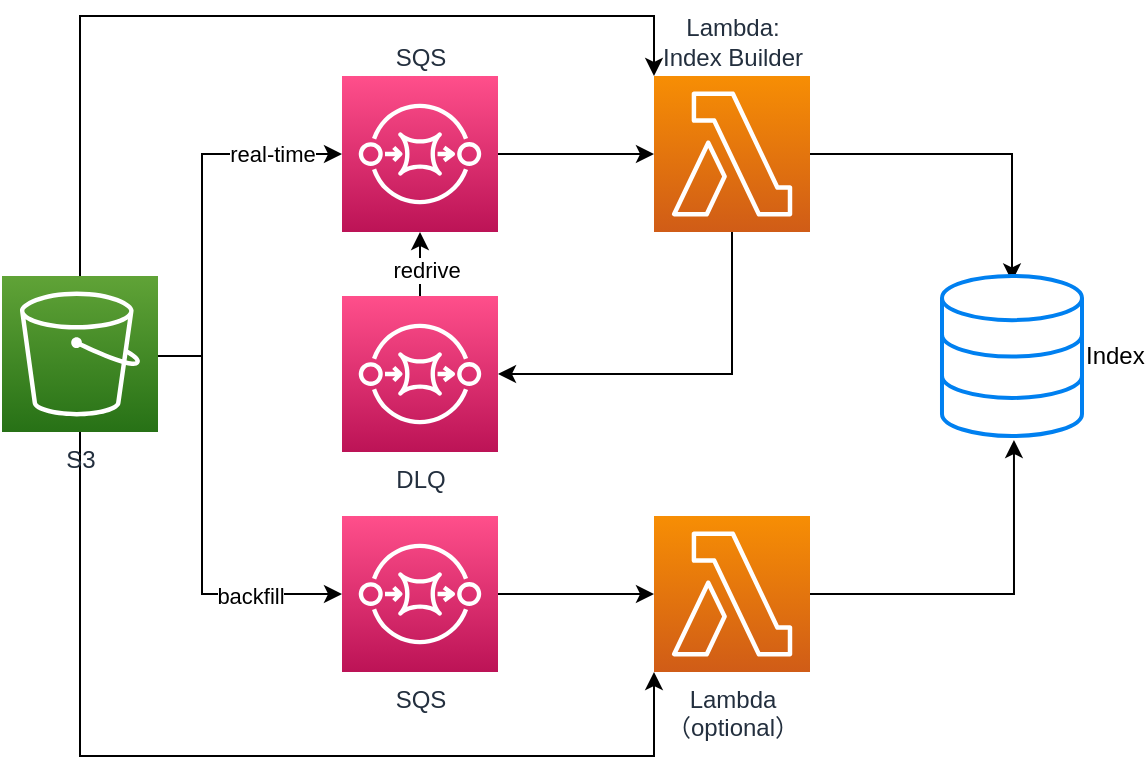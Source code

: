 <mxfile version="20.0.3" type="github">
  <diagram id="OQby812_IUW3mhj-G5Hd" name="Page-1">
    <mxGraphModel dx="2066" dy="1096" grid="1" gridSize="10" guides="1" tooltips="1" connect="1" arrows="1" fold="1" page="1" pageScale="1" pageWidth="850" pageHeight="1100" math="0" shadow="0">
      <root>
        <mxCell id="0" />
        <mxCell id="1" parent="0" />
        <mxCell id="NGKsgp37C608mD66TsKP-9" style="edgeStyle=orthogonalEdgeStyle;rounded=0;orthogonalLoop=1;jettySize=auto;html=1;" edge="1" parent="1" source="NGKsgp37C608mD66TsKP-1" target="NGKsgp37C608mD66TsKP-3">
          <mxGeometry relative="1" as="geometry" />
        </mxCell>
        <mxCell id="NGKsgp37C608mD66TsKP-1" value="SQS" style="sketch=0;points=[[0,0,0],[0.25,0,0],[0.5,0,0],[0.75,0,0],[1,0,0],[0,1,0],[0.25,1,0],[0.5,1,0],[0.75,1,0],[1,1,0],[0,0.25,0],[0,0.5,0],[0,0.75,0],[1,0.25,0],[1,0.5,0],[1,0.75,0]];outlineConnect=0;fontColor=#232F3E;gradientColor=#FF4F8B;gradientDirection=north;fillColor=#BC1356;strokeColor=#ffffff;dashed=0;verticalLabelPosition=top;verticalAlign=bottom;align=center;html=1;fontSize=12;fontStyle=0;aspect=fixed;shape=mxgraph.aws4.resourceIcon;resIcon=mxgraph.aws4.sqs;labelPosition=center;" vertex="1" parent="1">
          <mxGeometry x="230" y="310" width="78" height="78" as="geometry" />
        </mxCell>
        <mxCell id="NGKsgp37C608mD66TsKP-6" style="edgeStyle=orthogonalEdgeStyle;rounded=0;orthogonalLoop=1;jettySize=auto;html=1;" edge="1" parent="1" source="NGKsgp37C608mD66TsKP-2" target="NGKsgp37C608mD66TsKP-1">
          <mxGeometry relative="1" as="geometry">
            <Array as="points">
              <mxPoint x="160" y="450" />
              <mxPoint x="160" y="349" />
            </Array>
          </mxGeometry>
        </mxCell>
        <mxCell id="NGKsgp37C608mD66TsKP-21" value="real-time" style="edgeLabel;html=1;align=center;verticalAlign=middle;resizable=0;points=[];" vertex="1" connectable="0" parent="NGKsgp37C608mD66TsKP-6">
          <mxGeometry x="0.637" relative="1" as="geometry">
            <mxPoint as="offset" />
          </mxGeometry>
        </mxCell>
        <mxCell id="NGKsgp37C608mD66TsKP-15" style="edgeStyle=orthogonalEdgeStyle;rounded=0;orthogonalLoop=1;jettySize=auto;html=1;entryX=0;entryY=0.5;entryDx=0;entryDy=0;entryPerimeter=0;startArrow=none;startFill=0;" edge="1" parent="1" source="NGKsgp37C608mD66TsKP-2" target="NGKsgp37C608mD66TsKP-4">
          <mxGeometry relative="1" as="geometry">
            <Array as="points">
              <mxPoint x="160" y="450" />
              <mxPoint x="160" y="569" />
            </Array>
          </mxGeometry>
        </mxCell>
        <mxCell id="NGKsgp37C608mD66TsKP-20" value="backfill" style="edgeLabel;html=1;align=center;verticalAlign=middle;resizable=0;points=[];" vertex="1" connectable="0" parent="NGKsgp37C608mD66TsKP-15">
          <mxGeometry x="0.564" y="-1" relative="1" as="geometry">
            <mxPoint as="offset" />
          </mxGeometry>
        </mxCell>
        <mxCell id="NGKsgp37C608mD66TsKP-23" style="edgeStyle=orthogonalEdgeStyle;rounded=0;orthogonalLoop=1;jettySize=auto;html=1;startArrow=none;startFill=0;entryX=0;entryY=0;entryDx=0;entryDy=0;entryPerimeter=0;" edge="1" parent="1" source="NGKsgp37C608mD66TsKP-2" target="NGKsgp37C608mD66TsKP-3">
          <mxGeometry relative="1" as="geometry">
            <mxPoint x="380" y="350" as="targetPoint" />
            <Array as="points">
              <mxPoint x="99" y="280" />
              <mxPoint x="386" y="280" />
            </Array>
          </mxGeometry>
        </mxCell>
        <mxCell id="NGKsgp37C608mD66TsKP-24" style="edgeStyle=orthogonalEdgeStyle;rounded=0;orthogonalLoop=1;jettySize=auto;html=1;entryX=0;entryY=1;entryDx=0;entryDy=0;entryPerimeter=0;startArrow=none;startFill=0;" edge="1" parent="1" source="NGKsgp37C608mD66TsKP-2" target="NGKsgp37C608mD66TsKP-5">
          <mxGeometry relative="1" as="geometry">
            <Array as="points">
              <mxPoint x="99" y="650" />
              <mxPoint x="386" y="650" />
            </Array>
          </mxGeometry>
        </mxCell>
        <mxCell id="NGKsgp37C608mD66TsKP-2" value="S3 " style="sketch=0;points=[[0,0,0],[0.25,0,0],[0.5,0,0],[0.75,0,0],[1,0,0],[0,1,0],[0.25,1,0],[0.5,1,0],[0.75,1,0],[1,1,0],[0,0.25,0],[0,0.5,0],[0,0.75,0],[1,0.25,0],[1,0.5,0],[1,0.75,0]];outlineConnect=0;fontColor=#232F3E;gradientColor=#60A337;gradientDirection=north;fillColor=#277116;strokeColor=#ffffff;dashed=0;verticalLabelPosition=bottom;verticalAlign=top;align=center;html=1;fontSize=12;fontStyle=0;aspect=fixed;shape=mxgraph.aws4.resourceIcon;resIcon=mxgraph.aws4.s3;" vertex="1" parent="1">
          <mxGeometry x="60" y="410" width="78" height="78" as="geometry" />
        </mxCell>
        <mxCell id="NGKsgp37C608mD66TsKP-12" style="edgeStyle=orthogonalEdgeStyle;rounded=0;orthogonalLoop=1;jettySize=auto;html=1;exitX=1;exitY=0.5;exitDx=0;exitDy=0;exitPerimeter=0;entryX=0.5;entryY=0.034;entryDx=0;entryDy=0;entryPerimeter=0;" edge="1" parent="1" source="NGKsgp37C608mD66TsKP-3" target="NGKsgp37C608mD66TsKP-7">
          <mxGeometry relative="1" as="geometry" />
        </mxCell>
        <mxCell id="NGKsgp37C608mD66TsKP-17" style="edgeStyle=orthogonalEdgeStyle;rounded=0;orthogonalLoop=1;jettySize=auto;html=1;entryX=1;entryY=0.5;entryDx=0;entryDy=0;entryPerimeter=0;startArrow=none;startFill=0;" edge="1" parent="1" source="NGKsgp37C608mD66TsKP-3" target="NGKsgp37C608mD66TsKP-16">
          <mxGeometry relative="1" as="geometry">
            <Array as="points">
              <mxPoint x="425" y="459" />
            </Array>
          </mxGeometry>
        </mxCell>
        <mxCell id="NGKsgp37C608mD66TsKP-3" value="Lambda:&lt;br&gt;Index Builder" style="sketch=0;points=[[0,0,0],[0.25,0,0],[0.5,0,0],[0.75,0,0],[1,0,0],[0,1,0],[0.25,1,0],[0.5,1,0],[0.75,1,0],[1,1,0],[0,0.25,0],[0,0.5,0],[0,0.75,0],[1,0.25,0],[1,0.5,0],[1,0.75,0]];outlineConnect=0;fontColor=#232F3E;gradientColor=#F78E04;gradientDirection=north;fillColor=#D05C17;strokeColor=#ffffff;dashed=0;verticalLabelPosition=top;verticalAlign=bottom;align=center;html=1;fontSize=12;fontStyle=0;aspect=fixed;shape=mxgraph.aws4.resourceIcon;resIcon=mxgraph.aws4.lambda;labelPosition=center;" vertex="1" parent="1">
          <mxGeometry x="386" y="310" width="78" height="78" as="geometry" />
        </mxCell>
        <mxCell id="NGKsgp37C608mD66TsKP-11" style="edgeStyle=orthogonalEdgeStyle;rounded=0;orthogonalLoop=1;jettySize=auto;html=1;exitX=1;exitY=0.5;exitDx=0;exitDy=0;exitPerimeter=0;" edge="1" parent="1" source="NGKsgp37C608mD66TsKP-4" target="NGKsgp37C608mD66TsKP-5">
          <mxGeometry relative="1" as="geometry" />
        </mxCell>
        <mxCell id="NGKsgp37C608mD66TsKP-4" value="SQS" style="sketch=0;points=[[0,0,0],[0.25,0,0],[0.5,0,0],[0.75,0,0],[1,0,0],[0,1,0],[0.25,1,0],[0.5,1,0],[0.75,1,0],[1,1,0],[0,0.25,0],[0,0.5,0],[0,0.75,0],[1,0.25,0],[1,0.5,0],[1,0.75,0]];outlineConnect=0;fontColor=#232F3E;gradientColor=#FF4F8B;gradientDirection=north;fillColor=#BC1356;strokeColor=#ffffff;dashed=0;verticalLabelPosition=bottom;verticalAlign=top;align=center;html=1;fontSize=12;fontStyle=0;aspect=fixed;shape=mxgraph.aws4.resourceIcon;resIcon=mxgraph.aws4.sqs;" vertex="1" parent="1">
          <mxGeometry x="230" y="530" width="78" height="78" as="geometry" />
        </mxCell>
        <mxCell id="NGKsgp37C608mD66TsKP-19" style="edgeStyle=orthogonalEdgeStyle;rounded=0;orthogonalLoop=1;jettySize=auto;html=1;entryX=0.514;entryY=1.025;entryDx=0;entryDy=0;entryPerimeter=0;startArrow=none;startFill=0;" edge="1" parent="1" source="NGKsgp37C608mD66TsKP-5" target="NGKsgp37C608mD66TsKP-7">
          <mxGeometry relative="1" as="geometry" />
        </mxCell>
        <mxCell id="NGKsgp37C608mD66TsKP-5" value="Lambda&lt;br&gt;（optional）" style="sketch=0;points=[[0,0,0],[0.25,0,0],[0.5,0,0],[0.75,0,0],[1,0,0],[0,1,0],[0.25,1,0],[0.5,1,0],[0.75,1,0],[1,1,0],[0,0.25,0],[0,0.5,0],[0,0.75,0],[1,0.25,0],[1,0.5,0],[1,0.75,0]];outlineConnect=0;fontColor=#232F3E;gradientColor=#F78E04;gradientDirection=north;fillColor=#D05C17;strokeColor=#ffffff;dashed=0;verticalLabelPosition=bottom;verticalAlign=top;align=center;html=1;fontSize=12;fontStyle=0;aspect=fixed;shape=mxgraph.aws4.resourceIcon;resIcon=mxgraph.aws4.lambda;" vertex="1" parent="1">
          <mxGeometry x="386" y="530" width="78" height="78" as="geometry" />
        </mxCell>
        <mxCell id="NGKsgp37C608mD66TsKP-7" value="Index" style="html=1;verticalLabelPosition=middle;align=left;labelBackgroundColor=#ffffff;verticalAlign=middle;strokeWidth=2;strokeColor=#0080F0;shadow=0;dashed=0;shape=mxgraph.ios7.icons.data;labelPosition=right;" vertex="1" parent="1">
          <mxGeometry x="530" y="410" width="70" height="80" as="geometry" />
        </mxCell>
        <mxCell id="NGKsgp37C608mD66TsKP-18" style="edgeStyle=orthogonalEdgeStyle;rounded=0;orthogonalLoop=1;jettySize=auto;html=1;entryX=0.5;entryY=1;entryDx=0;entryDy=0;entryPerimeter=0;startArrow=none;startFill=0;" edge="1" parent="1" source="NGKsgp37C608mD66TsKP-16" target="NGKsgp37C608mD66TsKP-1">
          <mxGeometry relative="1" as="geometry" />
        </mxCell>
        <mxCell id="NGKsgp37C608mD66TsKP-22" value="redrive" style="edgeLabel;html=1;align=center;verticalAlign=middle;resizable=0;points=[];" vertex="1" connectable="0" parent="NGKsgp37C608mD66TsKP-18">
          <mxGeometry x="0.208" y="-3" relative="1" as="geometry">
            <mxPoint as="offset" />
          </mxGeometry>
        </mxCell>
        <mxCell id="NGKsgp37C608mD66TsKP-16" value="DLQ" style="sketch=0;points=[[0,0,0],[0.25,0,0],[0.5,0,0],[0.75,0,0],[1,0,0],[0,1,0],[0.25,1,0],[0.5,1,0],[0.75,1,0],[1,1,0],[0,0.25,0],[0,0.5,0],[0,0.75,0],[1,0.25,0],[1,0.5,0],[1,0.75,0]];outlineConnect=0;fontColor=#232F3E;gradientColor=#FF4F8B;gradientDirection=north;fillColor=#BC1356;strokeColor=#ffffff;dashed=0;verticalLabelPosition=bottom;verticalAlign=top;align=center;html=1;fontSize=12;fontStyle=0;aspect=fixed;shape=mxgraph.aws4.resourceIcon;resIcon=mxgraph.aws4.sqs;" vertex="1" parent="1">
          <mxGeometry x="230" y="420" width="78" height="78" as="geometry" />
        </mxCell>
      </root>
    </mxGraphModel>
  </diagram>
</mxfile>
